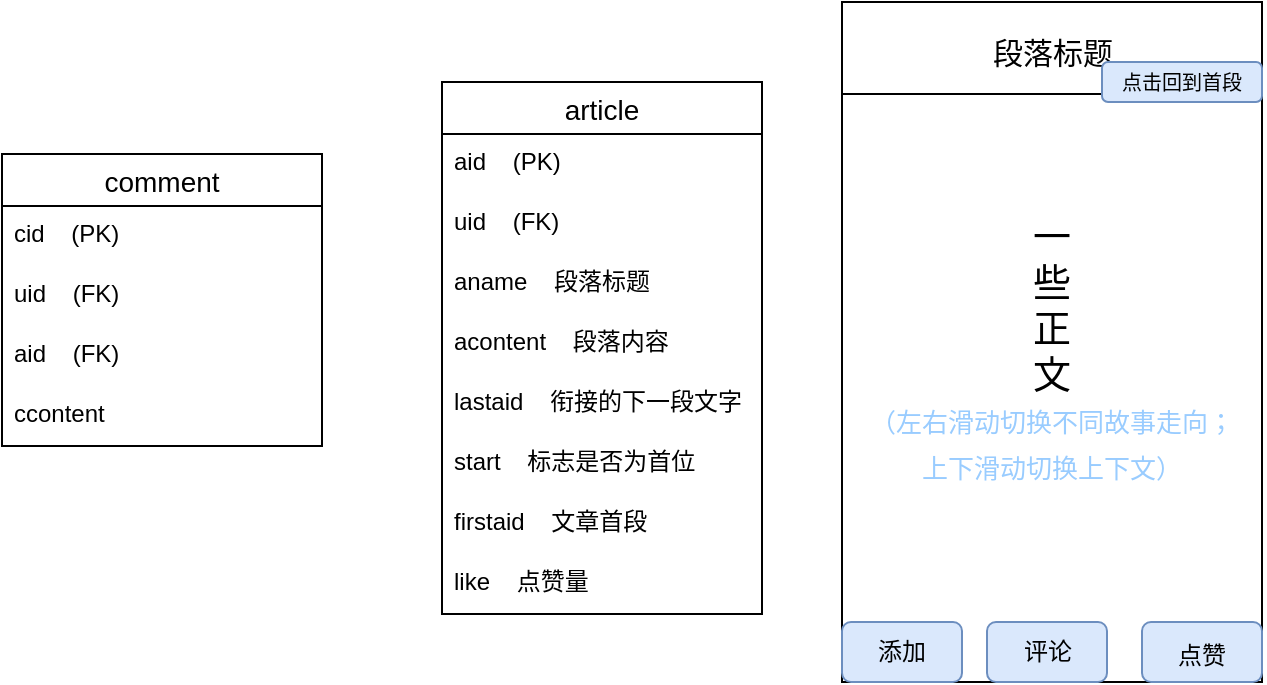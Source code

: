 <mxfile version="20.6.0" type="github">
  <diagram id="oIKOVtowKGN7X6jCK-J3" name="第 1 页">
    <mxGraphModel dx="816" dy="477" grid="1" gridSize="10" guides="1" tooltips="1" connect="1" arrows="1" fold="1" page="1" pageScale="1" pageWidth="827" pageHeight="1169" math="0" shadow="0">
      <root>
        <mxCell id="0" />
        <mxCell id="1" parent="0" />
        <mxCell id="w2IzHoRej45B00TB_UzI-1" value="article" style="swimlane;fontStyle=0;childLayout=stackLayout;horizontal=1;startSize=26;horizontalStack=0;resizeParent=1;resizeParentMax=0;resizeLast=0;collapsible=1;marginBottom=0;align=center;fontSize=14;" vertex="1" parent="1">
          <mxGeometry x="320" y="170" width="160" height="266" as="geometry">
            <mxRectangle x="200" y="210" width="80" height="30" as="alternateBounds" />
          </mxGeometry>
        </mxCell>
        <mxCell id="w2IzHoRej45B00TB_UzI-2" value="aid    (PK)" style="text;strokeColor=none;fillColor=none;spacingLeft=4;spacingRight=4;overflow=hidden;rotatable=0;points=[[0,0.5],[1,0.5]];portConstraint=eastwest;fontSize=12;" vertex="1" parent="w2IzHoRej45B00TB_UzI-1">
          <mxGeometry y="26" width="160" height="30" as="geometry" />
        </mxCell>
        <mxCell id="w2IzHoRej45B00TB_UzI-3" value="uid    (FK)" style="text;strokeColor=none;fillColor=none;spacingLeft=4;spacingRight=4;overflow=hidden;rotatable=0;points=[[0,0.5],[1,0.5]];portConstraint=eastwest;fontSize=12;" vertex="1" parent="w2IzHoRej45B00TB_UzI-1">
          <mxGeometry y="56" width="160" height="30" as="geometry" />
        </mxCell>
        <mxCell id="w2IzHoRej45B00TB_UzI-10" value="aname    段落标题" style="text;strokeColor=none;fillColor=none;spacingLeft=4;spacingRight=4;overflow=hidden;rotatable=0;points=[[0,0.5],[1,0.5]];portConstraint=eastwest;fontSize=12;" vertex="1" parent="w2IzHoRej45B00TB_UzI-1">
          <mxGeometry y="86" width="160" height="30" as="geometry" />
        </mxCell>
        <mxCell id="w2IzHoRej45B00TB_UzI-23" value="acontent    段落内容" style="text;strokeColor=none;fillColor=none;spacingLeft=4;spacingRight=4;overflow=hidden;rotatable=0;points=[[0,0.5],[1,0.5]];portConstraint=eastwest;fontSize=12;rounded=0;fontFamily=Helvetica;fontColor=#000000;" vertex="1" parent="w2IzHoRej45B00TB_UzI-1">
          <mxGeometry y="116" width="160" height="30" as="geometry" />
        </mxCell>
        <mxCell id="w2IzHoRej45B00TB_UzI-4" value="lastaid    衔接的下一段文字" style="text;strokeColor=none;fillColor=none;spacingLeft=4;spacingRight=4;overflow=hidden;rotatable=0;points=[[0,0.5],[1,0.5]];portConstraint=eastwest;fontSize=12;" vertex="1" parent="w2IzHoRej45B00TB_UzI-1">
          <mxGeometry y="146" width="160" height="30" as="geometry" />
        </mxCell>
        <mxCell id="w2IzHoRej45B00TB_UzI-5" value="start    标志是否为首位" style="text;strokeColor=none;fillColor=none;spacingLeft=4;spacingRight=4;overflow=hidden;rotatable=0;points=[[0,0.5],[1,0.5]];portConstraint=eastwest;fontSize=12;" vertex="1" parent="w2IzHoRej45B00TB_UzI-1">
          <mxGeometry y="176" width="160" height="30" as="geometry" />
        </mxCell>
        <mxCell id="w2IzHoRej45B00TB_UzI-6" value="firstaid    文章首段" style="text;strokeColor=none;fillColor=none;spacingLeft=4;spacingRight=4;overflow=hidden;rotatable=0;points=[[0,0.5],[1,0.5]];portConstraint=eastwest;fontSize=12;" vertex="1" parent="w2IzHoRej45B00TB_UzI-1">
          <mxGeometry y="206" width="160" height="30" as="geometry" />
        </mxCell>
        <mxCell id="w2IzHoRej45B00TB_UzI-18" value="like    点赞量" style="text;strokeColor=none;fillColor=none;spacingLeft=4;spacingRight=4;overflow=hidden;rotatable=0;points=[[0,0.5],[1,0.5]];portConstraint=eastwest;fontSize=12;rounded=1;fontFamily=Helvetica;fontColor=#000000;" vertex="1" parent="w2IzHoRej45B00TB_UzI-1">
          <mxGeometry y="236" width="160" height="30" as="geometry" />
        </mxCell>
        <mxCell id="w2IzHoRej45B00TB_UzI-7" value="" style="rounded=0;whiteSpace=wrap;html=1;" vertex="1" parent="1">
          <mxGeometry x="520" y="130" width="210" height="340" as="geometry" />
        </mxCell>
        <mxCell id="w2IzHoRej45B00TB_UzI-9" value="" style="endArrow=none;html=1;rounded=0;" edge="1" parent="1">
          <mxGeometry width="50" height="50" relative="1" as="geometry">
            <mxPoint x="520" y="176" as="sourcePoint" />
            <mxPoint x="730" y="176" as="targetPoint" />
            <Array as="points">
              <mxPoint x="730" y="176" />
            </Array>
          </mxGeometry>
        </mxCell>
        <mxCell id="w2IzHoRej45B00TB_UzI-11" value="段落标题" style="text;html=1;strokeColor=none;fillColor=none;align=center;verticalAlign=middle;whiteSpace=wrap;rounded=0;fontSize=15;" vertex="1" parent="1">
          <mxGeometry x="592.5" y="140" width="65" height="30" as="geometry" />
        </mxCell>
        <mxCell id="w2IzHoRej45B00TB_UzI-12" value="&lt;font face=&quot;Times New Roman&quot; style=&quot;font-size: 10px;&quot;&gt;点击回到首段&lt;/font&gt;" style="text;html=1;strokeColor=#6c8ebf;fillColor=#dae8fc;align=center;verticalAlign=middle;whiteSpace=wrap;rounded=1;fontSize=8;" vertex="1" parent="1">
          <mxGeometry x="650" y="160" width="80" height="20" as="geometry" />
        </mxCell>
        <mxCell id="w2IzHoRej45B00TB_UzI-13" value="一&lt;br style=&quot;font-size: 19px;&quot;&gt;些&lt;br style=&quot;font-size: 19px;&quot;&gt;正&lt;br style=&quot;font-size: 19px;&quot;&gt;文&lt;br&gt;&lt;font color=&quot;#99ccff&quot; style=&quot;font-size: 13px;&quot;&gt;（左右滑动切换不同故事走向；上下滑动切换上下文）&lt;/font&gt;" style="text;html=1;strokeColor=none;fillColor=none;align=center;verticalAlign=middle;whiteSpace=wrap;rounded=0;fontFamily=Times New Roman;fontSize=19;" vertex="1" parent="1">
          <mxGeometry x="530" y="210" width="190" height="190" as="geometry" />
        </mxCell>
        <mxCell id="w2IzHoRej45B00TB_UzI-14" value="添加" style="text;html=1;strokeColor=#6c8ebf;fillColor=#dae8fc;align=center;verticalAlign=middle;whiteSpace=wrap;rounded=1;fontFamily=Times New Roman;fontSize=12;" vertex="1" parent="1">
          <mxGeometry x="520" y="440" width="60" height="30" as="geometry" />
        </mxCell>
        <mxCell id="w2IzHoRej45B00TB_UzI-15" value="评论" style="text;html=1;strokeColor=#6c8ebf;fillColor=#dae8fc;align=center;verticalAlign=middle;whiteSpace=wrap;rounded=1;fontFamily=Times New Roman;fontSize=12;" vertex="1" parent="1">
          <mxGeometry x="592.5" y="440" width="60" height="30" as="geometry" />
        </mxCell>
        <mxCell id="w2IzHoRej45B00TB_UzI-16" value="&lt;font style=&quot;font-size: 12px;&quot;&gt;点赞&lt;/font&gt;" style="text;html=1;strokeColor=#6c8ebf;fillColor=#dae8fc;align=center;verticalAlign=middle;whiteSpace=wrap;rounded=1;fontFamily=Times New Roman;fontSize=19;" vertex="1" parent="1">
          <mxGeometry x="670" y="440" width="60" height="30" as="geometry" />
        </mxCell>
        <mxCell id="w2IzHoRej45B00TB_UzI-19" value="comment" style="swimlane;fontStyle=0;childLayout=stackLayout;horizontal=1;startSize=26;horizontalStack=0;resizeParent=1;resizeParentMax=0;resizeLast=0;collapsible=1;marginBottom=0;align=center;fontSize=14;rounded=0;fontFamily=Helvetica;fontColor=#000000;" vertex="1" parent="1">
          <mxGeometry x="100" y="206" width="160" height="146" as="geometry" />
        </mxCell>
        <mxCell id="w2IzHoRej45B00TB_UzI-20" value="cid    (PK)" style="text;strokeColor=none;fillColor=none;spacingLeft=4;spacingRight=4;overflow=hidden;rotatable=0;points=[[0,0.5],[1,0.5]];portConstraint=eastwest;fontSize=12;rounded=1;fontFamily=Helvetica;fontColor=#000000;" vertex="1" parent="w2IzHoRej45B00TB_UzI-19">
          <mxGeometry y="26" width="160" height="30" as="geometry" />
        </mxCell>
        <mxCell id="w2IzHoRej45B00TB_UzI-21" value="uid    (FK)" style="text;strokeColor=none;fillColor=none;spacingLeft=4;spacingRight=4;overflow=hidden;rotatable=0;points=[[0,0.5],[1,0.5]];portConstraint=eastwest;fontSize=12;rounded=1;fontFamily=Helvetica;fontColor=#000000;" vertex="1" parent="w2IzHoRej45B00TB_UzI-19">
          <mxGeometry y="56" width="160" height="30" as="geometry" />
        </mxCell>
        <mxCell id="w2IzHoRej45B00TB_UzI-22" value="aid    (FK)" style="text;strokeColor=none;fillColor=none;spacingLeft=4;spacingRight=4;overflow=hidden;rotatable=0;points=[[0,0.5],[1,0.5]];portConstraint=eastwest;fontSize=12;rounded=1;fontFamily=Helvetica;fontColor=#000000;" vertex="1" parent="w2IzHoRej45B00TB_UzI-19">
          <mxGeometry y="86" width="160" height="30" as="geometry" />
        </mxCell>
        <mxCell id="w2IzHoRej45B00TB_UzI-24" value="ccontent" style="text;strokeColor=none;fillColor=none;spacingLeft=4;spacingRight=4;overflow=hidden;rotatable=0;points=[[0,0.5],[1,0.5]];portConstraint=eastwest;fontSize=12;rounded=0;fontFamily=Helvetica;fontColor=#000000;" vertex="1" parent="w2IzHoRej45B00TB_UzI-19">
          <mxGeometry y="116" width="160" height="30" as="geometry" />
        </mxCell>
      </root>
    </mxGraphModel>
  </diagram>
</mxfile>

